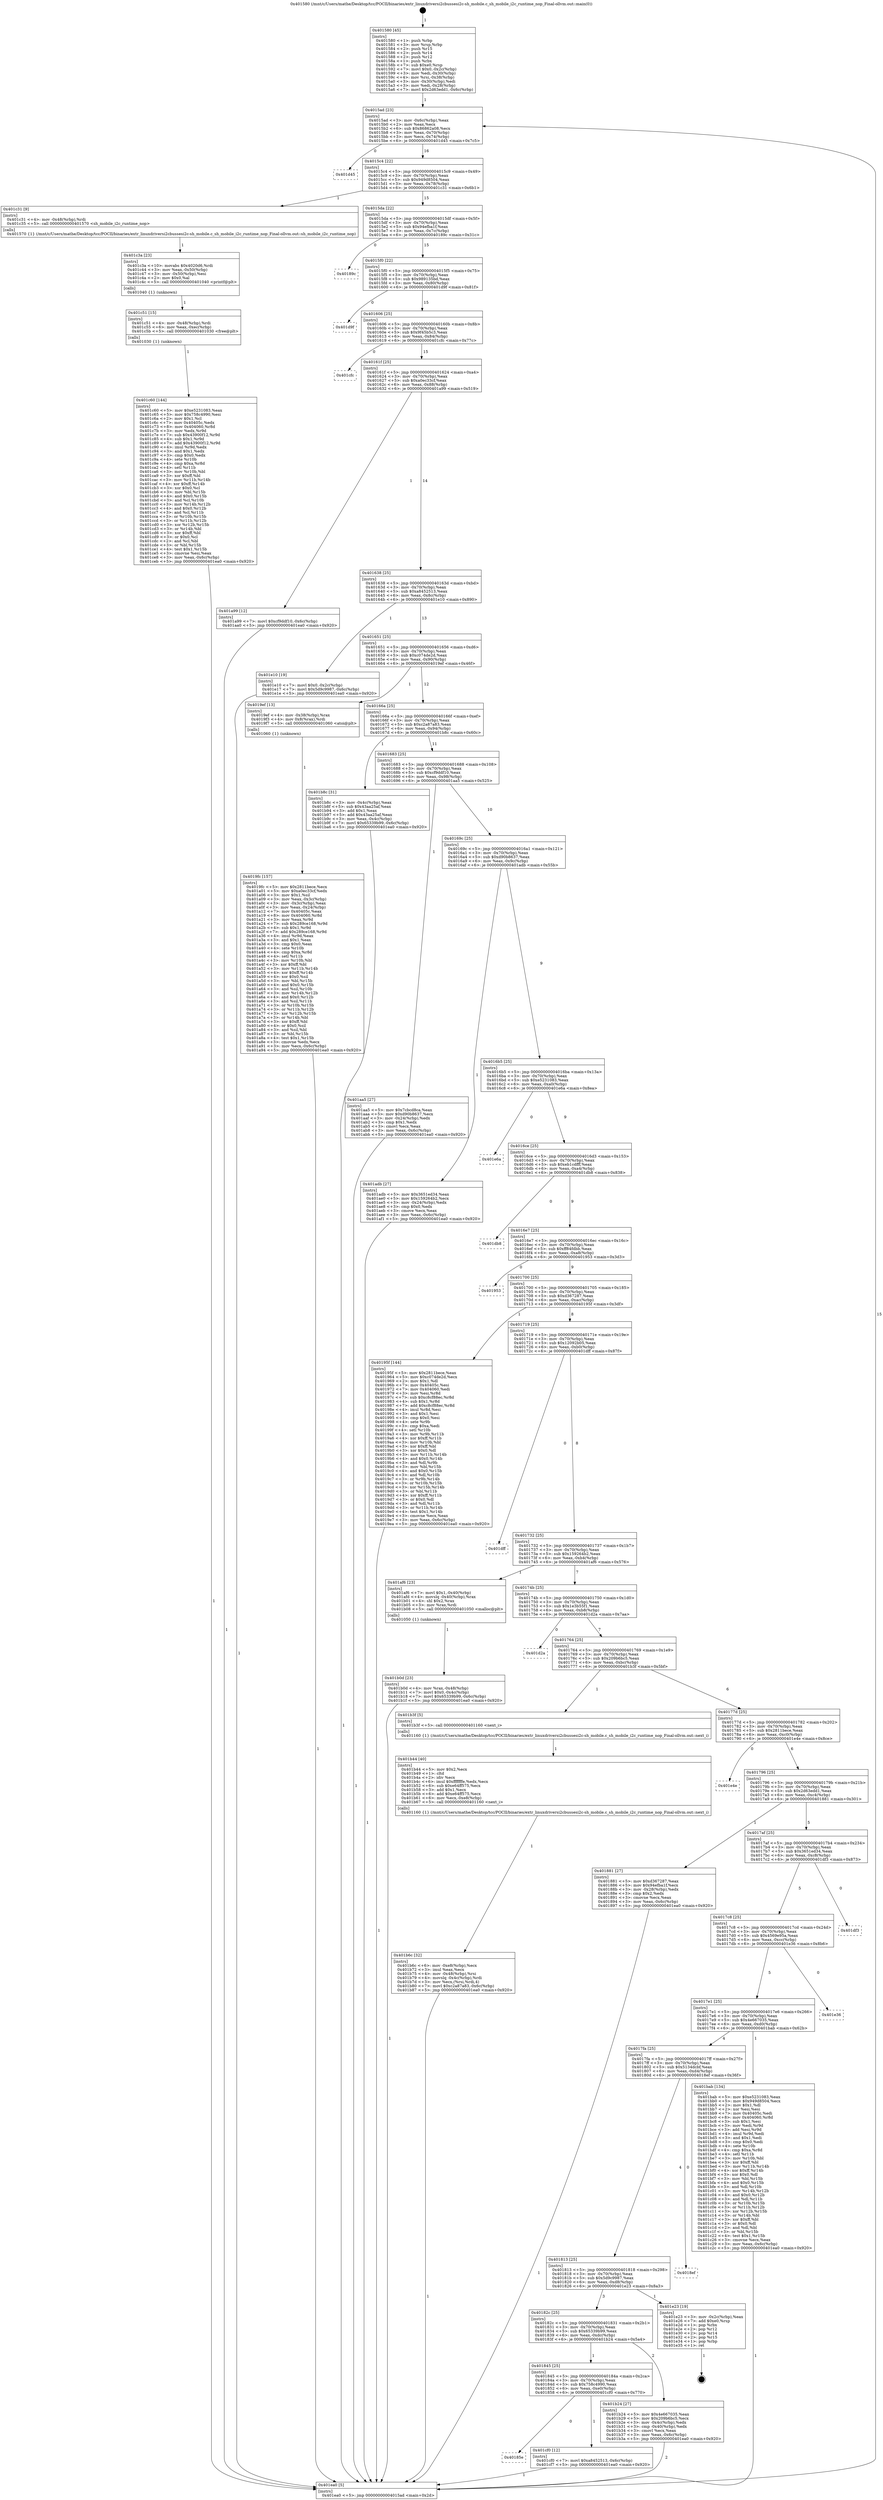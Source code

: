 digraph "0x401580" {
  label = "0x401580 (/mnt/c/Users/mathe/Desktop/tcc/POCII/binaries/extr_linuxdriversi2cbussesi2c-sh_mobile.c_sh_mobile_i2c_runtime_nop_Final-ollvm.out::main(0))"
  labelloc = "t"
  node[shape=record]

  Entry [label="",width=0.3,height=0.3,shape=circle,fillcolor=black,style=filled]
  "0x4015ad" [label="{
     0x4015ad [23]\l
     | [instrs]\l
     &nbsp;&nbsp;0x4015ad \<+3\>: mov -0x6c(%rbp),%eax\l
     &nbsp;&nbsp;0x4015b0 \<+2\>: mov %eax,%ecx\l
     &nbsp;&nbsp;0x4015b2 \<+6\>: sub $0x86862a08,%ecx\l
     &nbsp;&nbsp;0x4015b8 \<+3\>: mov %eax,-0x70(%rbp)\l
     &nbsp;&nbsp;0x4015bb \<+3\>: mov %ecx,-0x74(%rbp)\l
     &nbsp;&nbsp;0x4015be \<+6\>: je 0000000000401d45 \<main+0x7c5\>\l
  }"]
  "0x401d45" [label="{
     0x401d45\l
  }", style=dashed]
  "0x4015c4" [label="{
     0x4015c4 [22]\l
     | [instrs]\l
     &nbsp;&nbsp;0x4015c4 \<+5\>: jmp 00000000004015c9 \<main+0x49\>\l
     &nbsp;&nbsp;0x4015c9 \<+3\>: mov -0x70(%rbp),%eax\l
     &nbsp;&nbsp;0x4015cc \<+5\>: sub $0x949d8504,%eax\l
     &nbsp;&nbsp;0x4015d1 \<+3\>: mov %eax,-0x78(%rbp)\l
     &nbsp;&nbsp;0x4015d4 \<+6\>: je 0000000000401c31 \<main+0x6b1\>\l
  }"]
  Exit [label="",width=0.3,height=0.3,shape=circle,fillcolor=black,style=filled,peripheries=2]
  "0x401c31" [label="{
     0x401c31 [9]\l
     | [instrs]\l
     &nbsp;&nbsp;0x401c31 \<+4\>: mov -0x48(%rbp),%rdi\l
     &nbsp;&nbsp;0x401c35 \<+5\>: call 0000000000401570 \<sh_mobile_i2c_runtime_nop\>\l
     | [calls]\l
     &nbsp;&nbsp;0x401570 \{1\} (/mnt/c/Users/mathe/Desktop/tcc/POCII/binaries/extr_linuxdriversi2cbussesi2c-sh_mobile.c_sh_mobile_i2c_runtime_nop_Final-ollvm.out::sh_mobile_i2c_runtime_nop)\l
  }"]
  "0x4015da" [label="{
     0x4015da [22]\l
     | [instrs]\l
     &nbsp;&nbsp;0x4015da \<+5\>: jmp 00000000004015df \<main+0x5f\>\l
     &nbsp;&nbsp;0x4015df \<+3\>: mov -0x70(%rbp),%eax\l
     &nbsp;&nbsp;0x4015e2 \<+5\>: sub $0x94efba1f,%eax\l
     &nbsp;&nbsp;0x4015e7 \<+3\>: mov %eax,-0x7c(%rbp)\l
     &nbsp;&nbsp;0x4015ea \<+6\>: je 000000000040189c \<main+0x31c\>\l
  }"]
  "0x40185e" [label="{
     0x40185e\l
  }", style=dashed]
  "0x40189c" [label="{
     0x40189c\l
  }", style=dashed]
  "0x4015f0" [label="{
     0x4015f0 [22]\l
     | [instrs]\l
     &nbsp;&nbsp;0x4015f0 \<+5\>: jmp 00000000004015f5 \<main+0x75\>\l
     &nbsp;&nbsp;0x4015f5 \<+3\>: mov -0x70(%rbp),%eax\l
     &nbsp;&nbsp;0x4015f8 \<+5\>: sub $0x989135bd,%eax\l
     &nbsp;&nbsp;0x4015fd \<+3\>: mov %eax,-0x80(%rbp)\l
     &nbsp;&nbsp;0x401600 \<+6\>: je 0000000000401d9f \<main+0x81f\>\l
  }"]
  "0x401cf0" [label="{
     0x401cf0 [12]\l
     | [instrs]\l
     &nbsp;&nbsp;0x401cf0 \<+7\>: movl $0xa8452513,-0x6c(%rbp)\l
     &nbsp;&nbsp;0x401cf7 \<+5\>: jmp 0000000000401ea0 \<main+0x920\>\l
  }"]
  "0x401d9f" [label="{
     0x401d9f\l
  }", style=dashed]
  "0x401606" [label="{
     0x401606 [25]\l
     | [instrs]\l
     &nbsp;&nbsp;0x401606 \<+5\>: jmp 000000000040160b \<main+0x8b\>\l
     &nbsp;&nbsp;0x40160b \<+3\>: mov -0x70(%rbp),%eax\l
     &nbsp;&nbsp;0x40160e \<+5\>: sub $0x9f45b5c3,%eax\l
     &nbsp;&nbsp;0x401613 \<+6\>: mov %eax,-0x84(%rbp)\l
     &nbsp;&nbsp;0x401619 \<+6\>: je 0000000000401cfc \<main+0x77c\>\l
  }"]
  "0x401c60" [label="{
     0x401c60 [144]\l
     | [instrs]\l
     &nbsp;&nbsp;0x401c60 \<+5\>: mov $0xe5231083,%eax\l
     &nbsp;&nbsp;0x401c65 \<+5\>: mov $0x758c4990,%esi\l
     &nbsp;&nbsp;0x401c6a \<+2\>: mov $0x1,%cl\l
     &nbsp;&nbsp;0x401c6c \<+7\>: mov 0x40405c,%edx\l
     &nbsp;&nbsp;0x401c73 \<+8\>: mov 0x404060,%r8d\l
     &nbsp;&nbsp;0x401c7b \<+3\>: mov %edx,%r9d\l
     &nbsp;&nbsp;0x401c7e \<+7\>: sub $0x43900f12,%r9d\l
     &nbsp;&nbsp;0x401c85 \<+4\>: sub $0x1,%r9d\l
     &nbsp;&nbsp;0x401c89 \<+7\>: add $0x43900f12,%r9d\l
     &nbsp;&nbsp;0x401c90 \<+4\>: imul %r9d,%edx\l
     &nbsp;&nbsp;0x401c94 \<+3\>: and $0x1,%edx\l
     &nbsp;&nbsp;0x401c97 \<+3\>: cmp $0x0,%edx\l
     &nbsp;&nbsp;0x401c9a \<+4\>: sete %r10b\l
     &nbsp;&nbsp;0x401c9e \<+4\>: cmp $0xa,%r8d\l
     &nbsp;&nbsp;0x401ca2 \<+4\>: setl %r11b\l
     &nbsp;&nbsp;0x401ca6 \<+3\>: mov %r10b,%bl\l
     &nbsp;&nbsp;0x401ca9 \<+3\>: xor $0xff,%bl\l
     &nbsp;&nbsp;0x401cac \<+3\>: mov %r11b,%r14b\l
     &nbsp;&nbsp;0x401caf \<+4\>: xor $0xff,%r14b\l
     &nbsp;&nbsp;0x401cb3 \<+3\>: xor $0x0,%cl\l
     &nbsp;&nbsp;0x401cb6 \<+3\>: mov %bl,%r15b\l
     &nbsp;&nbsp;0x401cb9 \<+4\>: and $0x0,%r15b\l
     &nbsp;&nbsp;0x401cbd \<+3\>: and %cl,%r10b\l
     &nbsp;&nbsp;0x401cc0 \<+3\>: mov %r14b,%r12b\l
     &nbsp;&nbsp;0x401cc3 \<+4\>: and $0x0,%r12b\l
     &nbsp;&nbsp;0x401cc7 \<+3\>: and %cl,%r11b\l
     &nbsp;&nbsp;0x401cca \<+3\>: or %r10b,%r15b\l
     &nbsp;&nbsp;0x401ccd \<+3\>: or %r11b,%r12b\l
     &nbsp;&nbsp;0x401cd0 \<+3\>: xor %r12b,%r15b\l
     &nbsp;&nbsp;0x401cd3 \<+3\>: or %r14b,%bl\l
     &nbsp;&nbsp;0x401cd6 \<+3\>: xor $0xff,%bl\l
     &nbsp;&nbsp;0x401cd9 \<+3\>: or $0x0,%cl\l
     &nbsp;&nbsp;0x401cdc \<+2\>: and %cl,%bl\l
     &nbsp;&nbsp;0x401cde \<+3\>: or %bl,%r15b\l
     &nbsp;&nbsp;0x401ce1 \<+4\>: test $0x1,%r15b\l
     &nbsp;&nbsp;0x401ce5 \<+3\>: cmovne %esi,%eax\l
     &nbsp;&nbsp;0x401ce8 \<+3\>: mov %eax,-0x6c(%rbp)\l
     &nbsp;&nbsp;0x401ceb \<+5\>: jmp 0000000000401ea0 \<main+0x920\>\l
  }"]
  "0x401cfc" [label="{
     0x401cfc\l
  }", style=dashed]
  "0x40161f" [label="{
     0x40161f [25]\l
     | [instrs]\l
     &nbsp;&nbsp;0x40161f \<+5\>: jmp 0000000000401624 \<main+0xa4\>\l
     &nbsp;&nbsp;0x401624 \<+3\>: mov -0x70(%rbp),%eax\l
     &nbsp;&nbsp;0x401627 \<+5\>: sub $0xa0ec33cf,%eax\l
     &nbsp;&nbsp;0x40162c \<+6\>: mov %eax,-0x88(%rbp)\l
     &nbsp;&nbsp;0x401632 \<+6\>: je 0000000000401a99 \<main+0x519\>\l
  }"]
  "0x401c51" [label="{
     0x401c51 [15]\l
     | [instrs]\l
     &nbsp;&nbsp;0x401c51 \<+4\>: mov -0x48(%rbp),%rdi\l
     &nbsp;&nbsp;0x401c55 \<+6\>: mov %eax,-0xec(%rbp)\l
     &nbsp;&nbsp;0x401c5b \<+5\>: call 0000000000401030 \<free@plt\>\l
     | [calls]\l
     &nbsp;&nbsp;0x401030 \{1\} (unknown)\l
  }"]
  "0x401a99" [label="{
     0x401a99 [12]\l
     | [instrs]\l
     &nbsp;&nbsp;0x401a99 \<+7\>: movl $0xcf9ddf10,-0x6c(%rbp)\l
     &nbsp;&nbsp;0x401aa0 \<+5\>: jmp 0000000000401ea0 \<main+0x920\>\l
  }"]
  "0x401638" [label="{
     0x401638 [25]\l
     | [instrs]\l
     &nbsp;&nbsp;0x401638 \<+5\>: jmp 000000000040163d \<main+0xbd\>\l
     &nbsp;&nbsp;0x40163d \<+3\>: mov -0x70(%rbp),%eax\l
     &nbsp;&nbsp;0x401640 \<+5\>: sub $0xa8452513,%eax\l
     &nbsp;&nbsp;0x401645 \<+6\>: mov %eax,-0x8c(%rbp)\l
     &nbsp;&nbsp;0x40164b \<+6\>: je 0000000000401e10 \<main+0x890\>\l
  }"]
  "0x401c3a" [label="{
     0x401c3a [23]\l
     | [instrs]\l
     &nbsp;&nbsp;0x401c3a \<+10\>: movabs $0x4020d6,%rdi\l
     &nbsp;&nbsp;0x401c44 \<+3\>: mov %eax,-0x50(%rbp)\l
     &nbsp;&nbsp;0x401c47 \<+3\>: mov -0x50(%rbp),%esi\l
     &nbsp;&nbsp;0x401c4a \<+2\>: mov $0x0,%al\l
     &nbsp;&nbsp;0x401c4c \<+5\>: call 0000000000401040 \<printf@plt\>\l
     | [calls]\l
     &nbsp;&nbsp;0x401040 \{1\} (unknown)\l
  }"]
  "0x401e10" [label="{
     0x401e10 [19]\l
     | [instrs]\l
     &nbsp;&nbsp;0x401e10 \<+7\>: movl $0x0,-0x2c(%rbp)\l
     &nbsp;&nbsp;0x401e17 \<+7\>: movl $0x5d9c9987,-0x6c(%rbp)\l
     &nbsp;&nbsp;0x401e1e \<+5\>: jmp 0000000000401ea0 \<main+0x920\>\l
  }"]
  "0x401651" [label="{
     0x401651 [25]\l
     | [instrs]\l
     &nbsp;&nbsp;0x401651 \<+5\>: jmp 0000000000401656 \<main+0xd6\>\l
     &nbsp;&nbsp;0x401656 \<+3\>: mov -0x70(%rbp),%eax\l
     &nbsp;&nbsp;0x401659 \<+5\>: sub $0xc074de2d,%eax\l
     &nbsp;&nbsp;0x40165e \<+6\>: mov %eax,-0x90(%rbp)\l
     &nbsp;&nbsp;0x401664 \<+6\>: je 00000000004019ef \<main+0x46f\>\l
  }"]
  "0x401b6c" [label="{
     0x401b6c [32]\l
     | [instrs]\l
     &nbsp;&nbsp;0x401b6c \<+6\>: mov -0xe8(%rbp),%ecx\l
     &nbsp;&nbsp;0x401b72 \<+3\>: imul %eax,%ecx\l
     &nbsp;&nbsp;0x401b75 \<+4\>: mov -0x48(%rbp),%rsi\l
     &nbsp;&nbsp;0x401b79 \<+4\>: movslq -0x4c(%rbp),%rdi\l
     &nbsp;&nbsp;0x401b7d \<+3\>: mov %ecx,(%rsi,%rdi,4)\l
     &nbsp;&nbsp;0x401b80 \<+7\>: movl $0xc2a87a83,-0x6c(%rbp)\l
     &nbsp;&nbsp;0x401b87 \<+5\>: jmp 0000000000401ea0 \<main+0x920\>\l
  }"]
  "0x4019ef" [label="{
     0x4019ef [13]\l
     | [instrs]\l
     &nbsp;&nbsp;0x4019ef \<+4\>: mov -0x38(%rbp),%rax\l
     &nbsp;&nbsp;0x4019f3 \<+4\>: mov 0x8(%rax),%rdi\l
     &nbsp;&nbsp;0x4019f7 \<+5\>: call 0000000000401060 \<atoi@plt\>\l
     | [calls]\l
     &nbsp;&nbsp;0x401060 \{1\} (unknown)\l
  }"]
  "0x40166a" [label="{
     0x40166a [25]\l
     | [instrs]\l
     &nbsp;&nbsp;0x40166a \<+5\>: jmp 000000000040166f \<main+0xef\>\l
     &nbsp;&nbsp;0x40166f \<+3\>: mov -0x70(%rbp),%eax\l
     &nbsp;&nbsp;0x401672 \<+5\>: sub $0xc2a87a83,%eax\l
     &nbsp;&nbsp;0x401677 \<+6\>: mov %eax,-0x94(%rbp)\l
     &nbsp;&nbsp;0x40167d \<+6\>: je 0000000000401b8c \<main+0x60c\>\l
  }"]
  "0x401b44" [label="{
     0x401b44 [40]\l
     | [instrs]\l
     &nbsp;&nbsp;0x401b44 \<+5\>: mov $0x2,%ecx\l
     &nbsp;&nbsp;0x401b49 \<+1\>: cltd\l
     &nbsp;&nbsp;0x401b4a \<+2\>: idiv %ecx\l
     &nbsp;&nbsp;0x401b4c \<+6\>: imul $0xfffffffe,%edx,%ecx\l
     &nbsp;&nbsp;0x401b52 \<+6\>: sub $0xe64ff575,%ecx\l
     &nbsp;&nbsp;0x401b58 \<+3\>: add $0x1,%ecx\l
     &nbsp;&nbsp;0x401b5b \<+6\>: add $0xe64ff575,%ecx\l
     &nbsp;&nbsp;0x401b61 \<+6\>: mov %ecx,-0xe8(%rbp)\l
     &nbsp;&nbsp;0x401b67 \<+5\>: call 0000000000401160 \<next_i\>\l
     | [calls]\l
     &nbsp;&nbsp;0x401160 \{1\} (/mnt/c/Users/mathe/Desktop/tcc/POCII/binaries/extr_linuxdriversi2cbussesi2c-sh_mobile.c_sh_mobile_i2c_runtime_nop_Final-ollvm.out::next_i)\l
  }"]
  "0x401b8c" [label="{
     0x401b8c [31]\l
     | [instrs]\l
     &nbsp;&nbsp;0x401b8c \<+3\>: mov -0x4c(%rbp),%eax\l
     &nbsp;&nbsp;0x401b8f \<+5\>: sub $0x43aa25af,%eax\l
     &nbsp;&nbsp;0x401b94 \<+3\>: add $0x1,%eax\l
     &nbsp;&nbsp;0x401b97 \<+5\>: add $0x43aa25af,%eax\l
     &nbsp;&nbsp;0x401b9c \<+3\>: mov %eax,-0x4c(%rbp)\l
     &nbsp;&nbsp;0x401b9f \<+7\>: movl $0x65339b99,-0x6c(%rbp)\l
     &nbsp;&nbsp;0x401ba6 \<+5\>: jmp 0000000000401ea0 \<main+0x920\>\l
  }"]
  "0x401683" [label="{
     0x401683 [25]\l
     | [instrs]\l
     &nbsp;&nbsp;0x401683 \<+5\>: jmp 0000000000401688 \<main+0x108\>\l
     &nbsp;&nbsp;0x401688 \<+3\>: mov -0x70(%rbp),%eax\l
     &nbsp;&nbsp;0x40168b \<+5\>: sub $0xcf9ddf10,%eax\l
     &nbsp;&nbsp;0x401690 \<+6\>: mov %eax,-0x98(%rbp)\l
     &nbsp;&nbsp;0x401696 \<+6\>: je 0000000000401aa5 \<main+0x525\>\l
  }"]
  "0x401845" [label="{
     0x401845 [25]\l
     | [instrs]\l
     &nbsp;&nbsp;0x401845 \<+5\>: jmp 000000000040184a \<main+0x2ca\>\l
     &nbsp;&nbsp;0x40184a \<+3\>: mov -0x70(%rbp),%eax\l
     &nbsp;&nbsp;0x40184d \<+5\>: sub $0x758c4990,%eax\l
     &nbsp;&nbsp;0x401852 \<+6\>: mov %eax,-0xe0(%rbp)\l
     &nbsp;&nbsp;0x401858 \<+6\>: je 0000000000401cf0 \<main+0x770\>\l
  }"]
  "0x401aa5" [label="{
     0x401aa5 [27]\l
     | [instrs]\l
     &nbsp;&nbsp;0x401aa5 \<+5\>: mov $0x7cbcd8ca,%eax\l
     &nbsp;&nbsp;0x401aaa \<+5\>: mov $0xd90b8637,%ecx\l
     &nbsp;&nbsp;0x401aaf \<+3\>: mov -0x24(%rbp),%edx\l
     &nbsp;&nbsp;0x401ab2 \<+3\>: cmp $0x1,%edx\l
     &nbsp;&nbsp;0x401ab5 \<+3\>: cmovl %ecx,%eax\l
     &nbsp;&nbsp;0x401ab8 \<+3\>: mov %eax,-0x6c(%rbp)\l
     &nbsp;&nbsp;0x401abb \<+5\>: jmp 0000000000401ea0 \<main+0x920\>\l
  }"]
  "0x40169c" [label="{
     0x40169c [25]\l
     | [instrs]\l
     &nbsp;&nbsp;0x40169c \<+5\>: jmp 00000000004016a1 \<main+0x121\>\l
     &nbsp;&nbsp;0x4016a1 \<+3\>: mov -0x70(%rbp),%eax\l
     &nbsp;&nbsp;0x4016a4 \<+5\>: sub $0xd90b8637,%eax\l
     &nbsp;&nbsp;0x4016a9 \<+6\>: mov %eax,-0x9c(%rbp)\l
     &nbsp;&nbsp;0x4016af \<+6\>: je 0000000000401adb \<main+0x55b\>\l
  }"]
  "0x401b24" [label="{
     0x401b24 [27]\l
     | [instrs]\l
     &nbsp;&nbsp;0x401b24 \<+5\>: mov $0x4e667035,%eax\l
     &nbsp;&nbsp;0x401b29 \<+5\>: mov $0x209b6bc5,%ecx\l
     &nbsp;&nbsp;0x401b2e \<+3\>: mov -0x4c(%rbp),%edx\l
     &nbsp;&nbsp;0x401b31 \<+3\>: cmp -0x40(%rbp),%edx\l
     &nbsp;&nbsp;0x401b34 \<+3\>: cmovl %ecx,%eax\l
     &nbsp;&nbsp;0x401b37 \<+3\>: mov %eax,-0x6c(%rbp)\l
     &nbsp;&nbsp;0x401b3a \<+5\>: jmp 0000000000401ea0 \<main+0x920\>\l
  }"]
  "0x401adb" [label="{
     0x401adb [27]\l
     | [instrs]\l
     &nbsp;&nbsp;0x401adb \<+5\>: mov $0x3651ed34,%eax\l
     &nbsp;&nbsp;0x401ae0 \<+5\>: mov $0x159264b2,%ecx\l
     &nbsp;&nbsp;0x401ae5 \<+3\>: mov -0x24(%rbp),%edx\l
     &nbsp;&nbsp;0x401ae8 \<+3\>: cmp $0x0,%edx\l
     &nbsp;&nbsp;0x401aeb \<+3\>: cmove %ecx,%eax\l
     &nbsp;&nbsp;0x401aee \<+3\>: mov %eax,-0x6c(%rbp)\l
     &nbsp;&nbsp;0x401af1 \<+5\>: jmp 0000000000401ea0 \<main+0x920\>\l
  }"]
  "0x4016b5" [label="{
     0x4016b5 [25]\l
     | [instrs]\l
     &nbsp;&nbsp;0x4016b5 \<+5\>: jmp 00000000004016ba \<main+0x13a\>\l
     &nbsp;&nbsp;0x4016ba \<+3\>: mov -0x70(%rbp),%eax\l
     &nbsp;&nbsp;0x4016bd \<+5\>: sub $0xe5231083,%eax\l
     &nbsp;&nbsp;0x4016c2 \<+6\>: mov %eax,-0xa0(%rbp)\l
     &nbsp;&nbsp;0x4016c8 \<+6\>: je 0000000000401e6a \<main+0x8ea\>\l
  }"]
  "0x40182c" [label="{
     0x40182c [25]\l
     | [instrs]\l
     &nbsp;&nbsp;0x40182c \<+5\>: jmp 0000000000401831 \<main+0x2b1\>\l
     &nbsp;&nbsp;0x401831 \<+3\>: mov -0x70(%rbp),%eax\l
     &nbsp;&nbsp;0x401834 \<+5\>: sub $0x65339b99,%eax\l
     &nbsp;&nbsp;0x401839 \<+6\>: mov %eax,-0xdc(%rbp)\l
     &nbsp;&nbsp;0x40183f \<+6\>: je 0000000000401b24 \<main+0x5a4\>\l
  }"]
  "0x401e6a" [label="{
     0x401e6a\l
  }", style=dashed]
  "0x4016ce" [label="{
     0x4016ce [25]\l
     | [instrs]\l
     &nbsp;&nbsp;0x4016ce \<+5\>: jmp 00000000004016d3 \<main+0x153\>\l
     &nbsp;&nbsp;0x4016d3 \<+3\>: mov -0x70(%rbp),%eax\l
     &nbsp;&nbsp;0x4016d6 \<+5\>: sub $0xeb1cdfff,%eax\l
     &nbsp;&nbsp;0x4016db \<+6\>: mov %eax,-0xa4(%rbp)\l
     &nbsp;&nbsp;0x4016e1 \<+6\>: je 0000000000401db8 \<main+0x838\>\l
  }"]
  "0x401e23" [label="{
     0x401e23 [19]\l
     | [instrs]\l
     &nbsp;&nbsp;0x401e23 \<+3\>: mov -0x2c(%rbp),%eax\l
     &nbsp;&nbsp;0x401e26 \<+7\>: add $0xe0,%rsp\l
     &nbsp;&nbsp;0x401e2d \<+1\>: pop %rbx\l
     &nbsp;&nbsp;0x401e2e \<+2\>: pop %r12\l
     &nbsp;&nbsp;0x401e30 \<+2\>: pop %r14\l
     &nbsp;&nbsp;0x401e32 \<+2\>: pop %r15\l
     &nbsp;&nbsp;0x401e34 \<+1\>: pop %rbp\l
     &nbsp;&nbsp;0x401e35 \<+1\>: ret\l
  }"]
  "0x401db8" [label="{
     0x401db8\l
  }", style=dashed]
  "0x4016e7" [label="{
     0x4016e7 [25]\l
     | [instrs]\l
     &nbsp;&nbsp;0x4016e7 \<+5\>: jmp 00000000004016ec \<main+0x16c\>\l
     &nbsp;&nbsp;0x4016ec \<+3\>: mov -0x70(%rbp),%eax\l
     &nbsp;&nbsp;0x4016ef \<+5\>: sub $0xff84fdbb,%eax\l
     &nbsp;&nbsp;0x4016f4 \<+6\>: mov %eax,-0xa8(%rbp)\l
     &nbsp;&nbsp;0x4016fa \<+6\>: je 0000000000401953 \<main+0x3d3\>\l
  }"]
  "0x401813" [label="{
     0x401813 [25]\l
     | [instrs]\l
     &nbsp;&nbsp;0x401813 \<+5\>: jmp 0000000000401818 \<main+0x298\>\l
     &nbsp;&nbsp;0x401818 \<+3\>: mov -0x70(%rbp),%eax\l
     &nbsp;&nbsp;0x40181b \<+5\>: sub $0x5d9c9987,%eax\l
     &nbsp;&nbsp;0x401820 \<+6\>: mov %eax,-0xd8(%rbp)\l
     &nbsp;&nbsp;0x401826 \<+6\>: je 0000000000401e23 \<main+0x8a3\>\l
  }"]
  "0x401953" [label="{
     0x401953\l
  }", style=dashed]
  "0x401700" [label="{
     0x401700 [25]\l
     | [instrs]\l
     &nbsp;&nbsp;0x401700 \<+5\>: jmp 0000000000401705 \<main+0x185\>\l
     &nbsp;&nbsp;0x401705 \<+3\>: mov -0x70(%rbp),%eax\l
     &nbsp;&nbsp;0x401708 \<+5\>: sub $0xd367287,%eax\l
     &nbsp;&nbsp;0x40170d \<+6\>: mov %eax,-0xac(%rbp)\l
     &nbsp;&nbsp;0x401713 \<+6\>: je 000000000040195f \<main+0x3df\>\l
  }"]
  "0x4018ef" [label="{
     0x4018ef\l
  }", style=dashed]
  "0x40195f" [label="{
     0x40195f [144]\l
     | [instrs]\l
     &nbsp;&nbsp;0x40195f \<+5\>: mov $0x2811bece,%eax\l
     &nbsp;&nbsp;0x401964 \<+5\>: mov $0xc074de2d,%ecx\l
     &nbsp;&nbsp;0x401969 \<+2\>: mov $0x1,%dl\l
     &nbsp;&nbsp;0x40196b \<+7\>: mov 0x40405c,%esi\l
     &nbsp;&nbsp;0x401972 \<+7\>: mov 0x404060,%edi\l
     &nbsp;&nbsp;0x401979 \<+3\>: mov %esi,%r8d\l
     &nbsp;&nbsp;0x40197c \<+7\>: sub $0xc8cf88ec,%r8d\l
     &nbsp;&nbsp;0x401983 \<+4\>: sub $0x1,%r8d\l
     &nbsp;&nbsp;0x401987 \<+7\>: add $0xc8cf88ec,%r8d\l
     &nbsp;&nbsp;0x40198e \<+4\>: imul %r8d,%esi\l
     &nbsp;&nbsp;0x401992 \<+3\>: and $0x1,%esi\l
     &nbsp;&nbsp;0x401995 \<+3\>: cmp $0x0,%esi\l
     &nbsp;&nbsp;0x401998 \<+4\>: sete %r9b\l
     &nbsp;&nbsp;0x40199c \<+3\>: cmp $0xa,%edi\l
     &nbsp;&nbsp;0x40199f \<+4\>: setl %r10b\l
     &nbsp;&nbsp;0x4019a3 \<+3\>: mov %r9b,%r11b\l
     &nbsp;&nbsp;0x4019a6 \<+4\>: xor $0xff,%r11b\l
     &nbsp;&nbsp;0x4019aa \<+3\>: mov %r10b,%bl\l
     &nbsp;&nbsp;0x4019ad \<+3\>: xor $0xff,%bl\l
     &nbsp;&nbsp;0x4019b0 \<+3\>: xor $0x0,%dl\l
     &nbsp;&nbsp;0x4019b3 \<+3\>: mov %r11b,%r14b\l
     &nbsp;&nbsp;0x4019b6 \<+4\>: and $0x0,%r14b\l
     &nbsp;&nbsp;0x4019ba \<+3\>: and %dl,%r9b\l
     &nbsp;&nbsp;0x4019bd \<+3\>: mov %bl,%r15b\l
     &nbsp;&nbsp;0x4019c0 \<+4\>: and $0x0,%r15b\l
     &nbsp;&nbsp;0x4019c4 \<+3\>: and %dl,%r10b\l
     &nbsp;&nbsp;0x4019c7 \<+3\>: or %r9b,%r14b\l
     &nbsp;&nbsp;0x4019ca \<+3\>: or %r10b,%r15b\l
     &nbsp;&nbsp;0x4019cd \<+3\>: xor %r15b,%r14b\l
     &nbsp;&nbsp;0x4019d0 \<+3\>: or %bl,%r11b\l
     &nbsp;&nbsp;0x4019d3 \<+4\>: xor $0xff,%r11b\l
     &nbsp;&nbsp;0x4019d7 \<+3\>: or $0x0,%dl\l
     &nbsp;&nbsp;0x4019da \<+3\>: and %dl,%r11b\l
     &nbsp;&nbsp;0x4019dd \<+3\>: or %r11b,%r14b\l
     &nbsp;&nbsp;0x4019e0 \<+4\>: test $0x1,%r14b\l
     &nbsp;&nbsp;0x4019e4 \<+3\>: cmovne %ecx,%eax\l
     &nbsp;&nbsp;0x4019e7 \<+3\>: mov %eax,-0x6c(%rbp)\l
     &nbsp;&nbsp;0x4019ea \<+5\>: jmp 0000000000401ea0 \<main+0x920\>\l
  }"]
  "0x401719" [label="{
     0x401719 [25]\l
     | [instrs]\l
     &nbsp;&nbsp;0x401719 \<+5\>: jmp 000000000040171e \<main+0x19e\>\l
     &nbsp;&nbsp;0x40171e \<+3\>: mov -0x70(%rbp),%eax\l
     &nbsp;&nbsp;0x401721 \<+5\>: sub $0x12092b05,%eax\l
     &nbsp;&nbsp;0x401726 \<+6\>: mov %eax,-0xb0(%rbp)\l
     &nbsp;&nbsp;0x40172c \<+6\>: je 0000000000401dff \<main+0x87f\>\l
  }"]
  "0x4017fa" [label="{
     0x4017fa [25]\l
     | [instrs]\l
     &nbsp;&nbsp;0x4017fa \<+5\>: jmp 00000000004017ff \<main+0x27f\>\l
     &nbsp;&nbsp;0x4017ff \<+3\>: mov -0x70(%rbp),%eax\l
     &nbsp;&nbsp;0x401802 \<+5\>: sub $0x5134dcbf,%eax\l
     &nbsp;&nbsp;0x401807 \<+6\>: mov %eax,-0xd4(%rbp)\l
     &nbsp;&nbsp;0x40180d \<+6\>: je 00000000004018ef \<main+0x36f\>\l
  }"]
  "0x401dff" [label="{
     0x401dff\l
  }", style=dashed]
  "0x401732" [label="{
     0x401732 [25]\l
     | [instrs]\l
     &nbsp;&nbsp;0x401732 \<+5\>: jmp 0000000000401737 \<main+0x1b7\>\l
     &nbsp;&nbsp;0x401737 \<+3\>: mov -0x70(%rbp),%eax\l
     &nbsp;&nbsp;0x40173a \<+5\>: sub $0x159264b2,%eax\l
     &nbsp;&nbsp;0x40173f \<+6\>: mov %eax,-0xb4(%rbp)\l
     &nbsp;&nbsp;0x401745 \<+6\>: je 0000000000401af6 \<main+0x576\>\l
  }"]
  "0x401bab" [label="{
     0x401bab [134]\l
     | [instrs]\l
     &nbsp;&nbsp;0x401bab \<+5\>: mov $0xe5231083,%eax\l
     &nbsp;&nbsp;0x401bb0 \<+5\>: mov $0x949d8504,%ecx\l
     &nbsp;&nbsp;0x401bb5 \<+2\>: mov $0x1,%dl\l
     &nbsp;&nbsp;0x401bb7 \<+2\>: xor %esi,%esi\l
     &nbsp;&nbsp;0x401bb9 \<+7\>: mov 0x40405c,%edi\l
     &nbsp;&nbsp;0x401bc0 \<+8\>: mov 0x404060,%r8d\l
     &nbsp;&nbsp;0x401bc8 \<+3\>: sub $0x1,%esi\l
     &nbsp;&nbsp;0x401bcb \<+3\>: mov %edi,%r9d\l
     &nbsp;&nbsp;0x401bce \<+3\>: add %esi,%r9d\l
     &nbsp;&nbsp;0x401bd1 \<+4\>: imul %r9d,%edi\l
     &nbsp;&nbsp;0x401bd5 \<+3\>: and $0x1,%edi\l
     &nbsp;&nbsp;0x401bd8 \<+3\>: cmp $0x0,%edi\l
     &nbsp;&nbsp;0x401bdb \<+4\>: sete %r10b\l
     &nbsp;&nbsp;0x401bdf \<+4\>: cmp $0xa,%r8d\l
     &nbsp;&nbsp;0x401be3 \<+4\>: setl %r11b\l
     &nbsp;&nbsp;0x401be7 \<+3\>: mov %r10b,%bl\l
     &nbsp;&nbsp;0x401bea \<+3\>: xor $0xff,%bl\l
     &nbsp;&nbsp;0x401bed \<+3\>: mov %r11b,%r14b\l
     &nbsp;&nbsp;0x401bf0 \<+4\>: xor $0xff,%r14b\l
     &nbsp;&nbsp;0x401bf4 \<+3\>: xor $0x0,%dl\l
     &nbsp;&nbsp;0x401bf7 \<+3\>: mov %bl,%r15b\l
     &nbsp;&nbsp;0x401bfa \<+4\>: and $0x0,%r15b\l
     &nbsp;&nbsp;0x401bfe \<+3\>: and %dl,%r10b\l
     &nbsp;&nbsp;0x401c01 \<+3\>: mov %r14b,%r12b\l
     &nbsp;&nbsp;0x401c04 \<+4\>: and $0x0,%r12b\l
     &nbsp;&nbsp;0x401c08 \<+3\>: and %dl,%r11b\l
     &nbsp;&nbsp;0x401c0b \<+3\>: or %r10b,%r15b\l
     &nbsp;&nbsp;0x401c0e \<+3\>: or %r11b,%r12b\l
     &nbsp;&nbsp;0x401c11 \<+3\>: xor %r12b,%r15b\l
     &nbsp;&nbsp;0x401c14 \<+3\>: or %r14b,%bl\l
     &nbsp;&nbsp;0x401c17 \<+3\>: xor $0xff,%bl\l
     &nbsp;&nbsp;0x401c1a \<+3\>: or $0x0,%dl\l
     &nbsp;&nbsp;0x401c1d \<+2\>: and %dl,%bl\l
     &nbsp;&nbsp;0x401c1f \<+3\>: or %bl,%r15b\l
     &nbsp;&nbsp;0x401c22 \<+4\>: test $0x1,%r15b\l
     &nbsp;&nbsp;0x401c26 \<+3\>: cmovne %ecx,%eax\l
     &nbsp;&nbsp;0x401c29 \<+3\>: mov %eax,-0x6c(%rbp)\l
     &nbsp;&nbsp;0x401c2c \<+5\>: jmp 0000000000401ea0 \<main+0x920\>\l
  }"]
  "0x401af6" [label="{
     0x401af6 [23]\l
     | [instrs]\l
     &nbsp;&nbsp;0x401af6 \<+7\>: movl $0x1,-0x40(%rbp)\l
     &nbsp;&nbsp;0x401afd \<+4\>: movslq -0x40(%rbp),%rax\l
     &nbsp;&nbsp;0x401b01 \<+4\>: shl $0x2,%rax\l
     &nbsp;&nbsp;0x401b05 \<+3\>: mov %rax,%rdi\l
     &nbsp;&nbsp;0x401b08 \<+5\>: call 0000000000401050 \<malloc@plt\>\l
     | [calls]\l
     &nbsp;&nbsp;0x401050 \{1\} (unknown)\l
  }"]
  "0x40174b" [label="{
     0x40174b [25]\l
     | [instrs]\l
     &nbsp;&nbsp;0x40174b \<+5\>: jmp 0000000000401750 \<main+0x1d0\>\l
     &nbsp;&nbsp;0x401750 \<+3\>: mov -0x70(%rbp),%eax\l
     &nbsp;&nbsp;0x401753 \<+5\>: sub $0x1e3b55f1,%eax\l
     &nbsp;&nbsp;0x401758 \<+6\>: mov %eax,-0xb8(%rbp)\l
     &nbsp;&nbsp;0x40175e \<+6\>: je 0000000000401d2a \<main+0x7aa\>\l
  }"]
  "0x4017e1" [label="{
     0x4017e1 [25]\l
     | [instrs]\l
     &nbsp;&nbsp;0x4017e1 \<+5\>: jmp 00000000004017e6 \<main+0x266\>\l
     &nbsp;&nbsp;0x4017e6 \<+3\>: mov -0x70(%rbp),%eax\l
     &nbsp;&nbsp;0x4017e9 \<+5\>: sub $0x4e667035,%eax\l
     &nbsp;&nbsp;0x4017ee \<+6\>: mov %eax,-0xd0(%rbp)\l
     &nbsp;&nbsp;0x4017f4 \<+6\>: je 0000000000401bab \<main+0x62b\>\l
  }"]
  "0x401d2a" [label="{
     0x401d2a\l
  }", style=dashed]
  "0x401764" [label="{
     0x401764 [25]\l
     | [instrs]\l
     &nbsp;&nbsp;0x401764 \<+5\>: jmp 0000000000401769 \<main+0x1e9\>\l
     &nbsp;&nbsp;0x401769 \<+3\>: mov -0x70(%rbp),%eax\l
     &nbsp;&nbsp;0x40176c \<+5\>: sub $0x209b6bc5,%eax\l
     &nbsp;&nbsp;0x401771 \<+6\>: mov %eax,-0xbc(%rbp)\l
     &nbsp;&nbsp;0x401777 \<+6\>: je 0000000000401b3f \<main+0x5bf\>\l
  }"]
  "0x401e36" [label="{
     0x401e36\l
  }", style=dashed]
  "0x401b3f" [label="{
     0x401b3f [5]\l
     | [instrs]\l
     &nbsp;&nbsp;0x401b3f \<+5\>: call 0000000000401160 \<next_i\>\l
     | [calls]\l
     &nbsp;&nbsp;0x401160 \{1\} (/mnt/c/Users/mathe/Desktop/tcc/POCII/binaries/extr_linuxdriversi2cbussesi2c-sh_mobile.c_sh_mobile_i2c_runtime_nop_Final-ollvm.out::next_i)\l
  }"]
  "0x40177d" [label="{
     0x40177d [25]\l
     | [instrs]\l
     &nbsp;&nbsp;0x40177d \<+5\>: jmp 0000000000401782 \<main+0x202\>\l
     &nbsp;&nbsp;0x401782 \<+3\>: mov -0x70(%rbp),%eax\l
     &nbsp;&nbsp;0x401785 \<+5\>: sub $0x2811bece,%eax\l
     &nbsp;&nbsp;0x40178a \<+6\>: mov %eax,-0xc0(%rbp)\l
     &nbsp;&nbsp;0x401790 \<+6\>: je 0000000000401e4e \<main+0x8ce\>\l
  }"]
  "0x4017c8" [label="{
     0x4017c8 [25]\l
     | [instrs]\l
     &nbsp;&nbsp;0x4017c8 \<+5\>: jmp 00000000004017cd \<main+0x24d\>\l
     &nbsp;&nbsp;0x4017cd \<+3\>: mov -0x70(%rbp),%eax\l
     &nbsp;&nbsp;0x4017d0 \<+5\>: sub $0x4569e95a,%eax\l
     &nbsp;&nbsp;0x4017d5 \<+6\>: mov %eax,-0xcc(%rbp)\l
     &nbsp;&nbsp;0x4017db \<+6\>: je 0000000000401e36 \<main+0x8b6\>\l
  }"]
  "0x401e4e" [label="{
     0x401e4e\l
  }", style=dashed]
  "0x401796" [label="{
     0x401796 [25]\l
     | [instrs]\l
     &nbsp;&nbsp;0x401796 \<+5\>: jmp 000000000040179b \<main+0x21b\>\l
     &nbsp;&nbsp;0x40179b \<+3\>: mov -0x70(%rbp),%eax\l
     &nbsp;&nbsp;0x40179e \<+5\>: sub $0x2d63edd1,%eax\l
     &nbsp;&nbsp;0x4017a3 \<+6\>: mov %eax,-0xc4(%rbp)\l
     &nbsp;&nbsp;0x4017a9 \<+6\>: je 0000000000401881 \<main+0x301\>\l
  }"]
  "0x401df3" [label="{
     0x401df3\l
  }", style=dashed]
  "0x401881" [label="{
     0x401881 [27]\l
     | [instrs]\l
     &nbsp;&nbsp;0x401881 \<+5\>: mov $0xd367287,%eax\l
     &nbsp;&nbsp;0x401886 \<+5\>: mov $0x94efba1f,%ecx\l
     &nbsp;&nbsp;0x40188b \<+3\>: mov -0x28(%rbp),%edx\l
     &nbsp;&nbsp;0x40188e \<+3\>: cmp $0x2,%edx\l
     &nbsp;&nbsp;0x401891 \<+3\>: cmovne %ecx,%eax\l
     &nbsp;&nbsp;0x401894 \<+3\>: mov %eax,-0x6c(%rbp)\l
     &nbsp;&nbsp;0x401897 \<+5\>: jmp 0000000000401ea0 \<main+0x920\>\l
  }"]
  "0x4017af" [label="{
     0x4017af [25]\l
     | [instrs]\l
     &nbsp;&nbsp;0x4017af \<+5\>: jmp 00000000004017b4 \<main+0x234\>\l
     &nbsp;&nbsp;0x4017b4 \<+3\>: mov -0x70(%rbp),%eax\l
     &nbsp;&nbsp;0x4017b7 \<+5\>: sub $0x3651ed34,%eax\l
     &nbsp;&nbsp;0x4017bc \<+6\>: mov %eax,-0xc8(%rbp)\l
     &nbsp;&nbsp;0x4017c2 \<+6\>: je 0000000000401df3 \<main+0x873\>\l
  }"]
  "0x401ea0" [label="{
     0x401ea0 [5]\l
     | [instrs]\l
     &nbsp;&nbsp;0x401ea0 \<+5\>: jmp 00000000004015ad \<main+0x2d\>\l
  }"]
  "0x401580" [label="{
     0x401580 [45]\l
     | [instrs]\l
     &nbsp;&nbsp;0x401580 \<+1\>: push %rbp\l
     &nbsp;&nbsp;0x401581 \<+3\>: mov %rsp,%rbp\l
     &nbsp;&nbsp;0x401584 \<+2\>: push %r15\l
     &nbsp;&nbsp;0x401586 \<+2\>: push %r14\l
     &nbsp;&nbsp;0x401588 \<+2\>: push %r12\l
     &nbsp;&nbsp;0x40158a \<+1\>: push %rbx\l
     &nbsp;&nbsp;0x40158b \<+7\>: sub $0xe0,%rsp\l
     &nbsp;&nbsp;0x401592 \<+7\>: movl $0x0,-0x2c(%rbp)\l
     &nbsp;&nbsp;0x401599 \<+3\>: mov %edi,-0x30(%rbp)\l
     &nbsp;&nbsp;0x40159c \<+4\>: mov %rsi,-0x38(%rbp)\l
     &nbsp;&nbsp;0x4015a0 \<+3\>: mov -0x30(%rbp),%edi\l
     &nbsp;&nbsp;0x4015a3 \<+3\>: mov %edi,-0x28(%rbp)\l
     &nbsp;&nbsp;0x4015a6 \<+7\>: movl $0x2d63edd1,-0x6c(%rbp)\l
  }"]
  "0x4019fc" [label="{
     0x4019fc [157]\l
     | [instrs]\l
     &nbsp;&nbsp;0x4019fc \<+5\>: mov $0x2811bece,%ecx\l
     &nbsp;&nbsp;0x401a01 \<+5\>: mov $0xa0ec33cf,%edx\l
     &nbsp;&nbsp;0x401a06 \<+3\>: mov $0x1,%sil\l
     &nbsp;&nbsp;0x401a09 \<+3\>: mov %eax,-0x3c(%rbp)\l
     &nbsp;&nbsp;0x401a0c \<+3\>: mov -0x3c(%rbp),%eax\l
     &nbsp;&nbsp;0x401a0f \<+3\>: mov %eax,-0x24(%rbp)\l
     &nbsp;&nbsp;0x401a12 \<+7\>: mov 0x40405c,%eax\l
     &nbsp;&nbsp;0x401a19 \<+8\>: mov 0x404060,%r8d\l
     &nbsp;&nbsp;0x401a21 \<+3\>: mov %eax,%r9d\l
     &nbsp;&nbsp;0x401a24 \<+7\>: sub $0x289ce168,%r9d\l
     &nbsp;&nbsp;0x401a2b \<+4\>: sub $0x1,%r9d\l
     &nbsp;&nbsp;0x401a2f \<+7\>: add $0x289ce168,%r9d\l
     &nbsp;&nbsp;0x401a36 \<+4\>: imul %r9d,%eax\l
     &nbsp;&nbsp;0x401a3a \<+3\>: and $0x1,%eax\l
     &nbsp;&nbsp;0x401a3d \<+3\>: cmp $0x0,%eax\l
     &nbsp;&nbsp;0x401a40 \<+4\>: sete %r10b\l
     &nbsp;&nbsp;0x401a44 \<+4\>: cmp $0xa,%r8d\l
     &nbsp;&nbsp;0x401a48 \<+4\>: setl %r11b\l
     &nbsp;&nbsp;0x401a4c \<+3\>: mov %r10b,%bl\l
     &nbsp;&nbsp;0x401a4f \<+3\>: xor $0xff,%bl\l
     &nbsp;&nbsp;0x401a52 \<+3\>: mov %r11b,%r14b\l
     &nbsp;&nbsp;0x401a55 \<+4\>: xor $0xff,%r14b\l
     &nbsp;&nbsp;0x401a59 \<+4\>: xor $0x0,%sil\l
     &nbsp;&nbsp;0x401a5d \<+3\>: mov %bl,%r15b\l
     &nbsp;&nbsp;0x401a60 \<+4\>: and $0x0,%r15b\l
     &nbsp;&nbsp;0x401a64 \<+3\>: and %sil,%r10b\l
     &nbsp;&nbsp;0x401a67 \<+3\>: mov %r14b,%r12b\l
     &nbsp;&nbsp;0x401a6a \<+4\>: and $0x0,%r12b\l
     &nbsp;&nbsp;0x401a6e \<+3\>: and %sil,%r11b\l
     &nbsp;&nbsp;0x401a71 \<+3\>: or %r10b,%r15b\l
     &nbsp;&nbsp;0x401a74 \<+3\>: or %r11b,%r12b\l
     &nbsp;&nbsp;0x401a77 \<+3\>: xor %r12b,%r15b\l
     &nbsp;&nbsp;0x401a7a \<+3\>: or %r14b,%bl\l
     &nbsp;&nbsp;0x401a7d \<+3\>: xor $0xff,%bl\l
     &nbsp;&nbsp;0x401a80 \<+4\>: or $0x0,%sil\l
     &nbsp;&nbsp;0x401a84 \<+3\>: and %sil,%bl\l
     &nbsp;&nbsp;0x401a87 \<+3\>: or %bl,%r15b\l
     &nbsp;&nbsp;0x401a8a \<+4\>: test $0x1,%r15b\l
     &nbsp;&nbsp;0x401a8e \<+3\>: cmovne %edx,%ecx\l
     &nbsp;&nbsp;0x401a91 \<+3\>: mov %ecx,-0x6c(%rbp)\l
     &nbsp;&nbsp;0x401a94 \<+5\>: jmp 0000000000401ea0 \<main+0x920\>\l
  }"]
  "0x401b0d" [label="{
     0x401b0d [23]\l
     | [instrs]\l
     &nbsp;&nbsp;0x401b0d \<+4\>: mov %rax,-0x48(%rbp)\l
     &nbsp;&nbsp;0x401b11 \<+7\>: movl $0x0,-0x4c(%rbp)\l
     &nbsp;&nbsp;0x401b18 \<+7\>: movl $0x65339b99,-0x6c(%rbp)\l
     &nbsp;&nbsp;0x401b1f \<+5\>: jmp 0000000000401ea0 \<main+0x920\>\l
  }"]
  Entry -> "0x401580" [label=" 1"]
  "0x4015ad" -> "0x401d45" [label=" 0"]
  "0x4015ad" -> "0x4015c4" [label=" 16"]
  "0x401e23" -> Exit [label=" 1"]
  "0x4015c4" -> "0x401c31" [label=" 1"]
  "0x4015c4" -> "0x4015da" [label=" 15"]
  "0x401e10" -> "0x401ea0" [label=" 1"]
  "0x4015da" -> "0x40189c" [label=" 0"]
  "0x4015da" -> "0x4015f0" [label=" 15"]
  "0x401cf0" -> "0x401ea0" [label=" 1"]
  "0x4015f0" -> "0x401d9f" [label=" 0"]
  "0x4015f0" -> "0x401606" [label=" 15"]
  "0x401845" -> "0x40185e" [label=" 0"]
  "0x401606" -> "0x401cfc" [label=" 0"]
  "0x401606" -> "0x40161f" [label=" 15"]
  "0x401845" -> "0x401cf0" [label=" 1"]
  "0x40161f" -> "0x401a99" [label=" 1"]
  "0x40161f" -> "0x401638" [label=" 14"]
  "0x401c60" -> "0x401ea0" [label=" 1"]
  "0x401638" -> "0x401e10" [label=" 1"]
  "0x401638" -> "0x401651" [label=" 13"]
  "0x401c51" -> "0x401c60" [label=" 1"]
  "0x401651" -> "0x4019ef" [label=" 1"]
  "0x401651" -> "0x40166a" [label=" 12"]
  "0x401c3a" -> "0x401c51" [label=" 1"]
  "0x40166a" -> "0x401b8c" [label=" 1"]
  "0x40166a" -> "0x401683" [label=" 11"]
  "0x401c31" -> "0x401c3a" [label=" 1"]
  "0x401683" -> "0x401aa5" [label=" 1"]
  "0x401683" -> "0x40169c" [label=" 10"]
  "0x401bab" -> "0x401ea0" [label=" 1"]
  "0x40169c" -> "0x401adb" [label=" 1"]
  "0x40169c" -> "0x4016b5" [label=" 9"]
  "0x401b8c" -> "0x401ea0" [label=" 1"]
  "0x4016b5" -> "0x401e6a" [label=" 0"]
  "0x4016b5" -> "0x4016ce" [label=" 9"]
  "0x401b44" -> "0x401b6c" [label=" 1"]
  "0x4016ce" -> "0x401db8" [label=" 0"]
  "0x4016ce" -> "0x4016e7" [label=" 9"]
  "0x401b3f" -> "0x401b44" [label=" 1"]
  "0x4016e7" -> "0x401953" [label=" 0"]
  "0x4016e7" -> "0x401700" [label=" 9"]
  "0x40182c" -> "0x401845" [label=" 1"]
  "0x401700" -> "0x40195f" [label=" 1"]
  "0x401700" -> "0x401719" [label=" 8"]
  "0x40182c" -> "0x401b24" [label=" 2"]
  "0x401719" -> "0x401dff" [label=" 0"]
  "0x401719" -> "0x401732" [label=" 8"]
  "0x401813" -> "0x40182c" [label=" 3"]
  "0x401732" -> "0x401af6" [label=" 1"]
  "0x401732" -> "0x40174b" [label=" 7"]
  "0x401813" -> "0x401e23" [label=" 1"]
  "0x40174b" -> "0x401d2a" [label=" 0"]
  "0x40174b" -> "0x401764" [label=" 7"]
  "0x4017fa" -> "0x401813" [label=" 4"]
  "0x401764" -> "0x401b3f" [label=" 1"]
  "0x401764" -> "0x40177d" [label=" 6"]
  "0x4017fa" -> "0x4018ef" [label=" 0"]
  "0x40177d" -> "0x401e4e" [label=" 0"]
  "0x40177d" -> "0x401796" [label=" 6"]
  "0x4017e1" -> "0x4017fa" [label=" 4"]
  "0x401796" -> "0x401881" [label=" 1"]
  "0x401796" -> "0x4017af" [label=" 5"]
  "0x401881" -> "0x401ea0" [label=" 1"]
  "0x401580" -> "0x4015ad" [label=" 1"]
  "0x401ea0" -> "0x4015ad" [label=" 15"]
  "0x40195f" -> "0x401ea0" [label=" 1"]
  "0x4019ef" -> "0x4019fc" [label=" 1"]
  "0x4019fc" -> "0x401ea0" [label=" 1"]
  "0x401a99" -> "0x401ea0" [label=" 1"]
  "0x401aa5" -> "0x401ea0" [label=" 1"]
  "0x401adb" -> "0x401ea0" [label=" 1"]
  "0x401af6" -> "0x401b0d" [label=" 1"]
  "0x401b0d" -> "0x401ea0" [label=" 1"]
  "0x4017e1" -> "0x401bab" [label=" 1"]
  "0x4017af" -> "0x401df3" [label=" 0"]
  "0x4017af" -> "0x4017c8" [label=" 5"]
  "0x401b6c" -> "0x401ea0" [label=" 1"]
  "0x4017c8" -> "0x401e36" [label=" 0"]
  "0x4017c8" -> "0x4017e1" [label=" 5"]
  "0x401b24" -> "0x401ea0" [label=" 2"]
}
